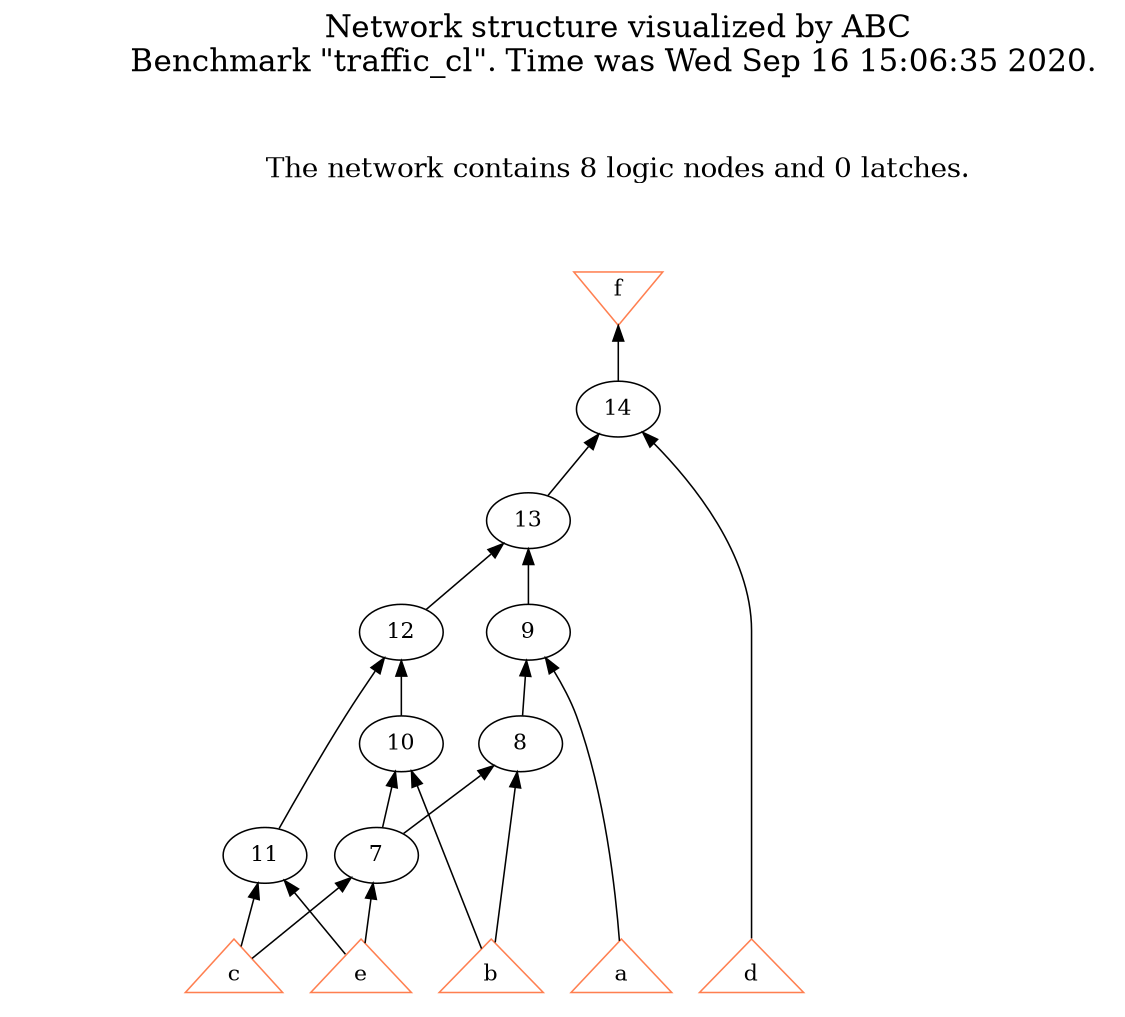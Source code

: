 # Network structure generated by ABC

digraph network {
size = "7.5,10";
center = true;
edge [dir = back];

{
  node [shape = plaintext];
  edge [style = invis];
  LevelTitle1 [label=""];
  LevelTitle2 [label=""];
  Level6 [label = ""];
  Level5 [label = ""];
  Level4 [label = ""];
  Level3 [label = ""];
  Level2 [label = ""];
  Level1 [label = ""];
  Level0 [label = ""];
  LevelTitle1 ->  LevelTitle2 ->  Level6 ->  Level5 ->  Level4 ->  Level3 ->  Level2 ->  Level1 ->  Level0;
}

{
  rank = same;
  LevelTitle1;
  title1 [shape=plaintext,
          fontsize=20,
          fontname = "Times-Roman",
          label="Network structure visualized by ABC\nBenchmark \"traffic_cl\". Time was Wed Sep 16 15:06:35 2020. "
         ];
}

{
  rank = same;
  LevelTitle2;
  title2 [shape=plaintext,
          fontsize=18,
          fontname = "Times-Roman",
          label="The network contains 8 logic nodes and 0 latches.\n"
         ];
}

{
  rank = same;
  Level6;
  Node6 [label = "f", shape = invtriangle, color = coral, fillcolor = coral];
}

{
  rank = same;
  Level5;
  Node14 [label = "14\n", shape = ellipse];
}

{
  rank = same;
  Level4;
  Node13 [label = "13\n", shape = ellipse];
}

{
  rank = same;
  Level3;
  Node9 [label = "9\n", shape = ellipse];
  Node12 [label = "12\n", shape = ellipse];
}

{
  rank = same;
  Level2;
  Node8 [label = "8\n", shape = ellipse];
  Node10 [label = "10\n", shape = ellipse];
}

{
  rank = same;
  Level1;
  Node7 [label = "7\n", shape = ellipse];
  Node11 [label = "11\n", shape = ellipse];
}

{
  rank = same;
  Level0;
  Node1 [label = "a", shape = triangle, color = coral, fillcolor = coral];
  Node2 [label = "b", shape = triangle, color = coral, fillcolor = coral];
  Node3 [label = "c", shape = triangle, color = coral, fillcolor = coral];
  Node4 [label = "d", shape = triangle, color = coral, fillcolor = coral];
  Node5 [label = "e", shape = triangle, color = coral, fillcolor = coral];
}

title1 -> title2 [style = invis];
title2 -> Node6 [style = invis];
Node6 -> Node14 [style = solid];
Node7 -> Node3 [style = solid];
Node7 -> Node5 [style = solid];
Node8 -> Node2 [style = solid];
Node8 -> Node7 [style = solid];
Node9 -> Node1 [style = solid];
Node9 -> Node8 [style = solid];
Node10 -> Node2 [style = solid];
Node10 -> Node7 [style = solid];
Node11 -> Node3 [style = solid];
Node11 -> Node5 [style = solid];
Node12 -> Node10 [style = solid];
Node12 -> Node11 [style = solid];
Node13 -> Node9 [style = solid];
Node13 -> Node12 [style = solid];
Node14 -> Node4 [style = solid];
Node14 -> Node13 [style = solid];
}

